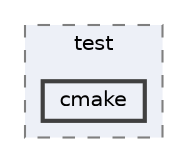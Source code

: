digraph "C:/Users/HP/Documents/GitHub/Minero-Game/Classes/lib/glm/test/cmake"
{
 // LATEX_PDF_SIZE
  bgcolor="transparent";
  edge [fontname=Helvetica,fontsize=10,labelfontname=Helvetica,labelfontsize=10];
  node [fontname=Helvetica,fontsize=10,shape=box,height=0.2,width=0.4];
  compound=true
  subgraph clusterdir_83097819176efdce51f1de93cdac70a0 {
    graph [ bgcolor="#edf0f7", pencolor="grey50", label="test", fontname=Helvetica,fontsize=10 style="filled,dashed", URL="dir_83097819176efdce51f1de93cdac70a0.html",tooltip=""]
  dir_f382778d979178baa541b098247896c8 [label="cmake", fillcolor="#edf0f7", color="grey25", style="filled,bold", URL="dir_f382778d979178baa541b098247896c8.html",tooltip=""];
  }
}
